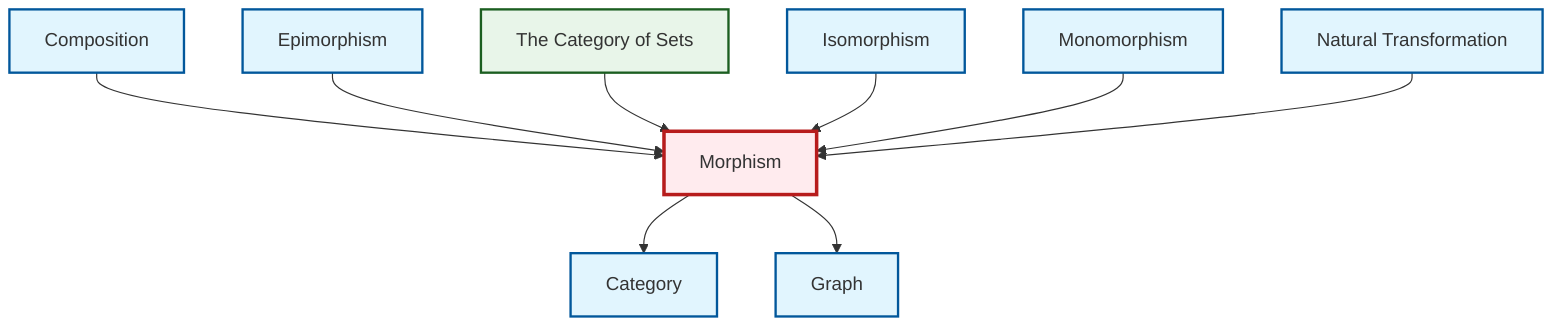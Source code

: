 graph TD
    classDef definition fill:#e1f5fe,stroke:#01579b,stroke-width:2px
    classDef theorem fill:#f3e5f5,stroke:#4a148c,stroke-width:2px
    classDef axiom fill:#fff3e0,stroke:#e65100,stroke-width:2px
    classDef example fill:#e8f5e9,stroke:#1b5e20,stroke-width:2px
    classDef current fill:#ffebee,stroke:#b71c1c,stroke-width:3px
    def-graph["Graph"]:::definition
    def-monomorphism["Monomorphism"]:::definition
    def-natural-transformation["Natural Transformation"]:::definition
    def-morphism["Morphism"]:::definition
    def-category["Category"]:::definition
    def-isomorphism["Isomorphism"]:::definition
    ex-set-category["The Category of Sets"]:::example
    def-composition["Composition"]:::definition
    def-epimorphism["Epimorphism"]:::definition
    def-morphism --> def-category
    def-morphism --> def-graph
    def-composition --> def-morphism
    def-epimorphism --> def-morphism
    ex-set-category --> def-morphism
    def-isomorphism --> def-morphism
    def-monomorphism --> def-morphism
    def-natural-transformation --> def-morphism
    class def-morphism current